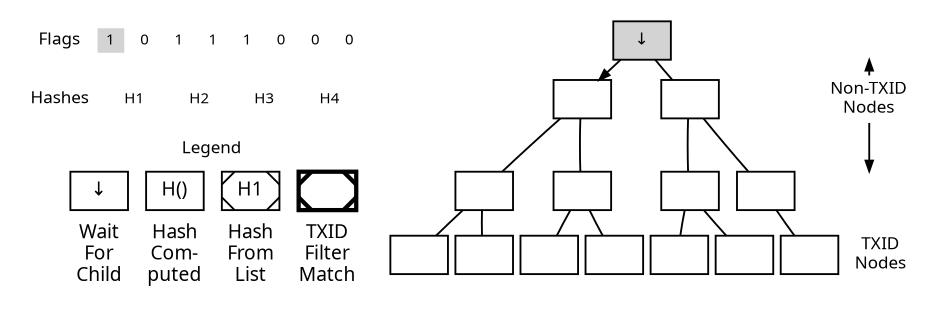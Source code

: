 digraph merkleblock {

//size="6.25,2.22";
size="6.25";
rankdir=BT
nodesep=0.1
splines="false"

edge [ penwidth = 1.75, fontname="Sans" ]
node [ penwidth = 1.75, shape = "box", fontname="Sans", ]
graph [ penwidth = 1.75, fontname="Sans", fontsize = 16 ]

subgraph cluster_flags {
    node [ label = "", width=0.2, height=0.2, fontsize = 14, shape = "none" ];
    graph [ penwidth = 0 ];

    flag8 [ label = "0" ];
    flag7 [ label = "0" ];
    flag6 [ label = "0" ];
    flag5 [ label = "1" ];
    flag4 [ label = "1" ];
    flag3 [ label = "1" ];
    flag2 [ label = "0" ];
    flag1 [ label = "1", style = "filled" ];
    flag_label [ label = "Flags", shape = "none", fontsize = 16 ];
}

subgraph cluster_hashes {
    graph [ penwidth = 0 ];
    node [ shape = "none" ];

    hash4 [ label = "H4" ];
    hash3 [ label = "H3" ];
    hash2 [ label = "H2" ];
    hash1 [ label = "H1" ];
    hash_label [ label = "Hashes", shape = "none", fontsize = 16 ];
}

hash_label -> flag_label [ style = "invis" ];

subgraph cluster_legend {
    node [ label = "", fontsize = 18 ];
    graph [ penwidth = 0 ];
    edge [ style = "invis" ];
    ranksep = 3;


    {
        node [ shape = "none" ];
        matched_filter_label [ label = "TXID\nFilter\nMatch" ];
        hash_from_list_label [ label = "Hash\nFrom\nList" ];
        hash_computed_label [ label = "Hash\nCom-\nputed" ];
        waiting_label [ label = "Wait\nFor\nChild" ];
    }

    matched_filter [ penwidth = 4, style = "diagonals", bgcolor = grey ];
    hash_from_list [ label = "H1", style = "diagonals" ];
    hash_computed [ label = "H()" ];
    waiting [ label = "↓" ];

    pre_legend_label [ label = "", style = "invis", width=0, height=0 ];
    legend_label [ label = "", style = "invis", width=0, height=0 ];
    pre_legend_label -> legend_label [ style = "invis" ];



    waiting_label -> waiting;
    hash_from_list_label -> hash_from_list;
    hash_computed_label -> hash_computed;
    matched_filter_label -> matched_filter;

    labelloc = b;
    label = "Legend"

}

legend_label -> hash_label [ style = "invis" ];

subgraph cluster_tree {
    edge [ dir = "none" ];
    node [ label = "", fontsize = 16 ];
    graph [ penwidth = 0 ];

    {
    root_row [ shape = "none" ];
    row1 [ shape = "none", label = "Non-TXID\nNodes" ];
    row2 [ shape = "none", style = "invis", width = 1.2 ];
    txid_row [ label = "TXID\nNodes", shape = "none" ];

    row2 -> row1 [ dir = "back" ];
    row1 -> root_row [ dir = ""];
    txid_row -> row2 [ style = "invis" ];
    }

    G;
    F;
    E;
    D;
    C;
    B;
    A;

    ROOT [ style = "filled", label = "↓" ]

    A -> AB;
    B -> AB;
    C -> CD;
    D -> CD;
    E -> EF;
    F -> EF;
    G -> G2;

    AB -> A [ constraint = false, style = "invis" ];
    AB -> B [ constraint = false, style = "invis" ];
    CD -> C [ constraint = false, style = "invis" ];
    CD -> D [ constraint = false, style = "invis" ];
    EF -> E [ constraint = false, style = "invis" ];
    EF -> F [ constraint = false, style = "invis" ];
    G2 -> G [ constraint = false, style = "invis" ];

    AB -> ABCD;
    CD -> ABCD;
    EF -> EFG2;
    G2 -> EFG2;

    ABCD -> AB [ constraint = false, style = "invis" ];
    ABCD -> CD [ constraint = false, style = "invis" ];
    EFG2 -> EF [ constraint = false, style = "invis" ];
    EFG2 -> G2 [ constraint = false, style = "invis" ];

    ABCD -> ROOT [ dir = "back" ];
    EFG2 -> ROOT;

    ROOT -> ABCD [ constraint = false, style = "invis" ];
    ROOT -> EFG2 [ constraint = false, style = "invis" ];

}

//label = "Parsing A MerkleBlock Message"
}

